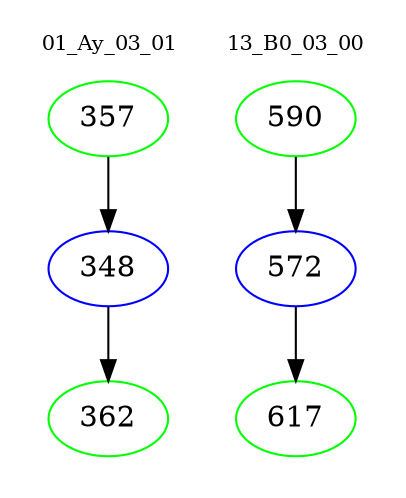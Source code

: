 digraph{
subgraph cluster_0 {
color = white
label = "01_Ay_03_01";
fontsize=10;
T0_357 [label="357", color="green"]
T0_357 -> T0_348 [color="black"]
T0_348 [label="348", color="blue"]
T0_348 -> T0_362 [color="black"]
T0_362 [label="362", color="green"]
}
subgraph cluster_1 {
color = white
label = "13_B0_03_00";
fontsize=10;
T1_590 [label="590", color="green"]
T1_590 -> T1_572 [color="black"]
T1_572 [label="572", color="blue"]
T1_572 -> T1_617 [color="black"]
T1_617 [label="617", color="green"]
}
}

